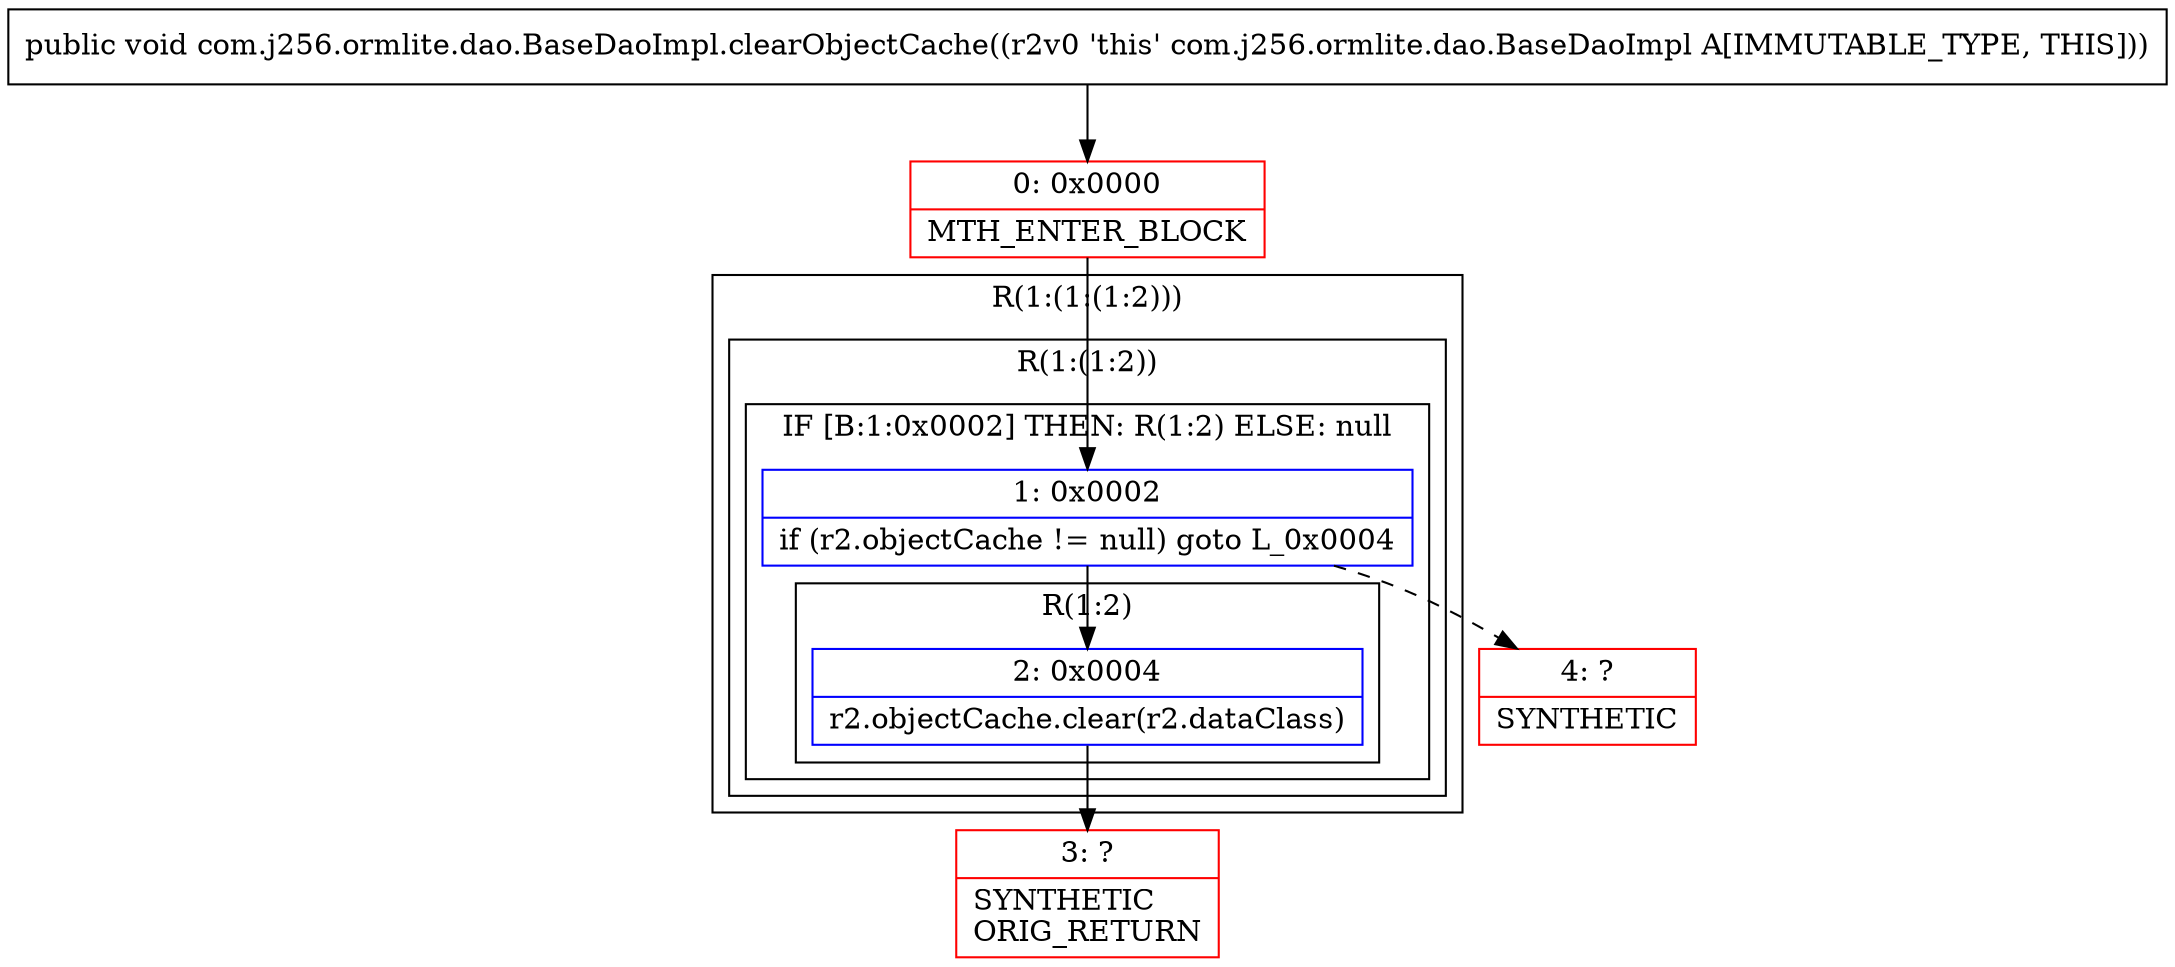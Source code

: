 digraph "CFG forcom.j256.ormlite.dao.BaseDaoImpl.clearObjectCache()V" {
subgraph cluster_Region_1218121972 {
label = "R(1:(1:(1:2)))";
node [shape=record,color=blue];
subgraph cluster_Region_477739765 {
label = "R(1:(1:2))";
node [shape=record,color=blue];
subgraph cluster_IfRegion_46446058 {
label = "IF [B:1:0x0002] THEN: R(1:2) ELSE: null";
node [shape=record,color=blue];
Node_1 [shape=record,label="{1\:\ 0x0002|if (r2.objectCache != null) goto L_0x0004\l}"];
subgraph cluster_Region_149054067 {
label = "R(1:2)";
node [shape=record,color=blue];
Node_2 [shape=record,label="{2\:\ 0x0004|r2.objectCache.clear(r2.dataClass)\l}"];
}
}
}
}
Node_0 [shape=record,color=red,label="{0\:\ 0x0000|MTH_ENTER_BLOCK\l}"];
Node_3 [shape=record,color=red,label="{3\:\ ?|SYNTHETIC\lORIG_RETURN\l}"];
Node_4 [shape=record,color=red,label="{4\:\ ?|SYNTHETIC\l}"];
MethodNode[shape=record,label="{public void com.j256.ormlite.dao.BaseDaoImpl.clearObjectCache((r2v0 'this' com.j256.ormlite.dao.BaseDaoImpl A[IMMUTABLE_TYPE, THIS])) }"];
MethodNode -> Node_0;
Node_1 -> Node_2;
Node_1 -> Node_4[style=dashed];
Node_2 -> Node_3;
Node_0 -> Node_1;
}

